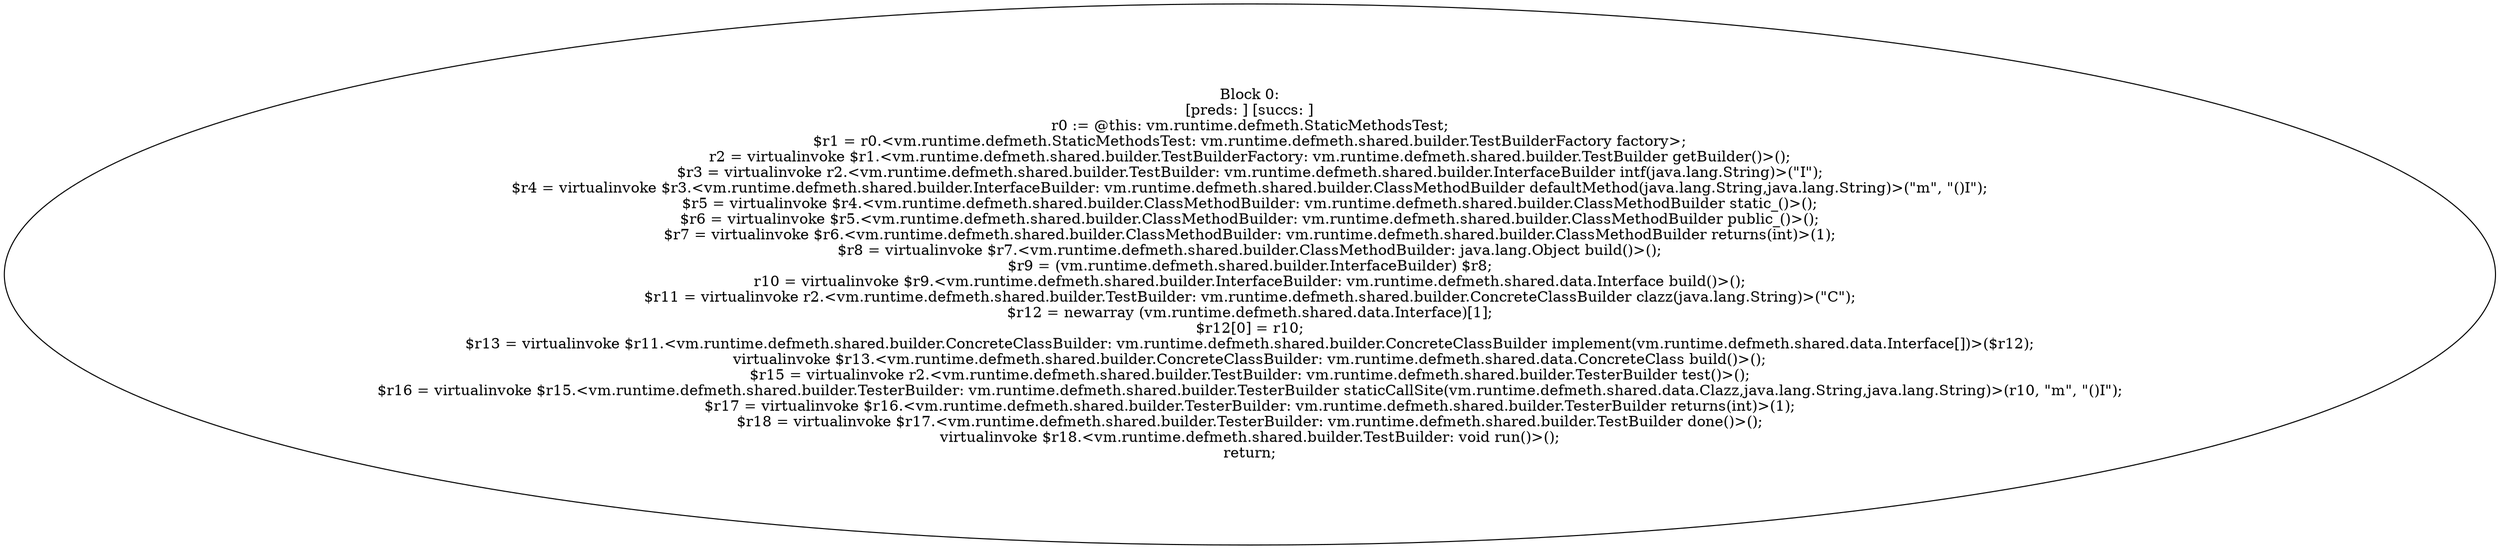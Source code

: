 digraph "unitGraph" {
    "Block 0:
[preds: ] [succs: ]
r0 := @this: vm.runtime.defmeth.StaticMethodsTest;
$r1 = r0.<vm.runtime.defmeth.StaticMethodsTest: vm.runtime.defmeth.shared.builder.TestBuilderFactory factory>;
r2 = virtualinvoke $r1.<vm.runtime.defmeth.shared.builder.TestBuilderFactory: vm.runtime.defmeth.shared.builder.TestBuilder getBuilder()>();
$r3 = virtualinvoke r2.<vm.runtime.defmeth.shared.builder.TestBuilder: vm.runtime.defmeth.shared.builder.InterfaceBuilder intf(java.lang.String)>(\"I\");
$r4 = virtualinvoke $r3.<vm.runtime.defmeth.shared.builder.InterfaceBuilder: vm.runtime.defmeth.shared.builder.ClassMethodBuilder defaultMethod(java.lang.String,java.lang.String)>(\"m\", \"()I\");
$r5 = virtualinvoke $r4.<vm.runtime.defmeth.shared.builder.ClassMethodBuilder: vm.runtime.defmeth.shared.builder.ClassMethodBuilder static_()>();
$r6 = virtualinvoke $r5.<vm.runtime.defmeth.shared.builder.ClassMethodBuilder: vm.runtime.defmeth.shared.builder.ClassMethodBuilder public_()>();
$r7 = virtualinvoke $r6.<vm.runtime.defmeth.shared.builder.ClassMethodBuilder: vm.runtime.defmeth.shared.builder.ClassMethodBuilder returns(int)>(1);
$r8 = virtualinvoke $r7.<vm.runtime.defmeth.shared.builder.ClassMethodBuilder: java.lang.Object build()>();
$r9 = (vm.runtime.defmeth.shared.builder.InterfaceBuilder) $r8;
r10 = virtualinvoke $r9.<vm.runtime.defmeth.shared.builder.InterfaceBuilder: vm.runtime.defmeth.shared.data.Interface build()>();
$r11 = virtualinvoke r2.<vm.runtime.defmeth.shared.builder.TestBuilder: vm.runtime.defmeth.shared.builder.ConcreteClassBuilder clazz(java.lang.String)>(\"C\");
$r12 = newarray (vm.runtime.defmeth.shared.data.Interface)[1];
$r12[0] = r10;
$r13 = virtualinvoke $r11.<vm.runtime.defmeth.shared.builder.ConcreteClassBuilder: vm.runtime.defmeth.shared.builder.ConcreteClassBuilder implement(vm.runtime.defmeth.shared.data.Interface[])>($r12);
virtualinvoke $r13.<vm.runtime.defmeth.shared.builder.ConcreteClassBuilder: vm.runtime.defmeth.shared.data.ConcreteClass build()>();
$r15 = virtualinvoke r2.<vm.runtime.defmeth.shared.builder.TestBuilder: vm.runtime.defmeth.shared.builder.TesterBuilder test()>();
$r16 = virtualinvoke $r15.<vm.runtime.defmeth.shared.builder.TesterBuilder: vm.runtime.defmeth.shared.builder.TesterBuilder staticCallSite(vm.runtime.defmeth.shared.data.Clazz,java.lang.String,java.lang.String)>(r10, \"m\", \"()I\");
$r17 = virtualinvoke $r16.<vm.runtime.defmeth.shared.builder.TesterBuilder: vm.runtime.defmeth.shared.builder.TesterBuilder returns(int)>(1);
$r18 = virtualinvoke $r17.<vm.runtime.defmeth.shared.builder.TesterBuilder: vm.runtime.defmeth.shared.builder.TestBuilder done()>();
virtualinvoke $r18.<vm.runtime.defmeth.shared.builder.TestBuilder: void run()>();
return;
"
}
